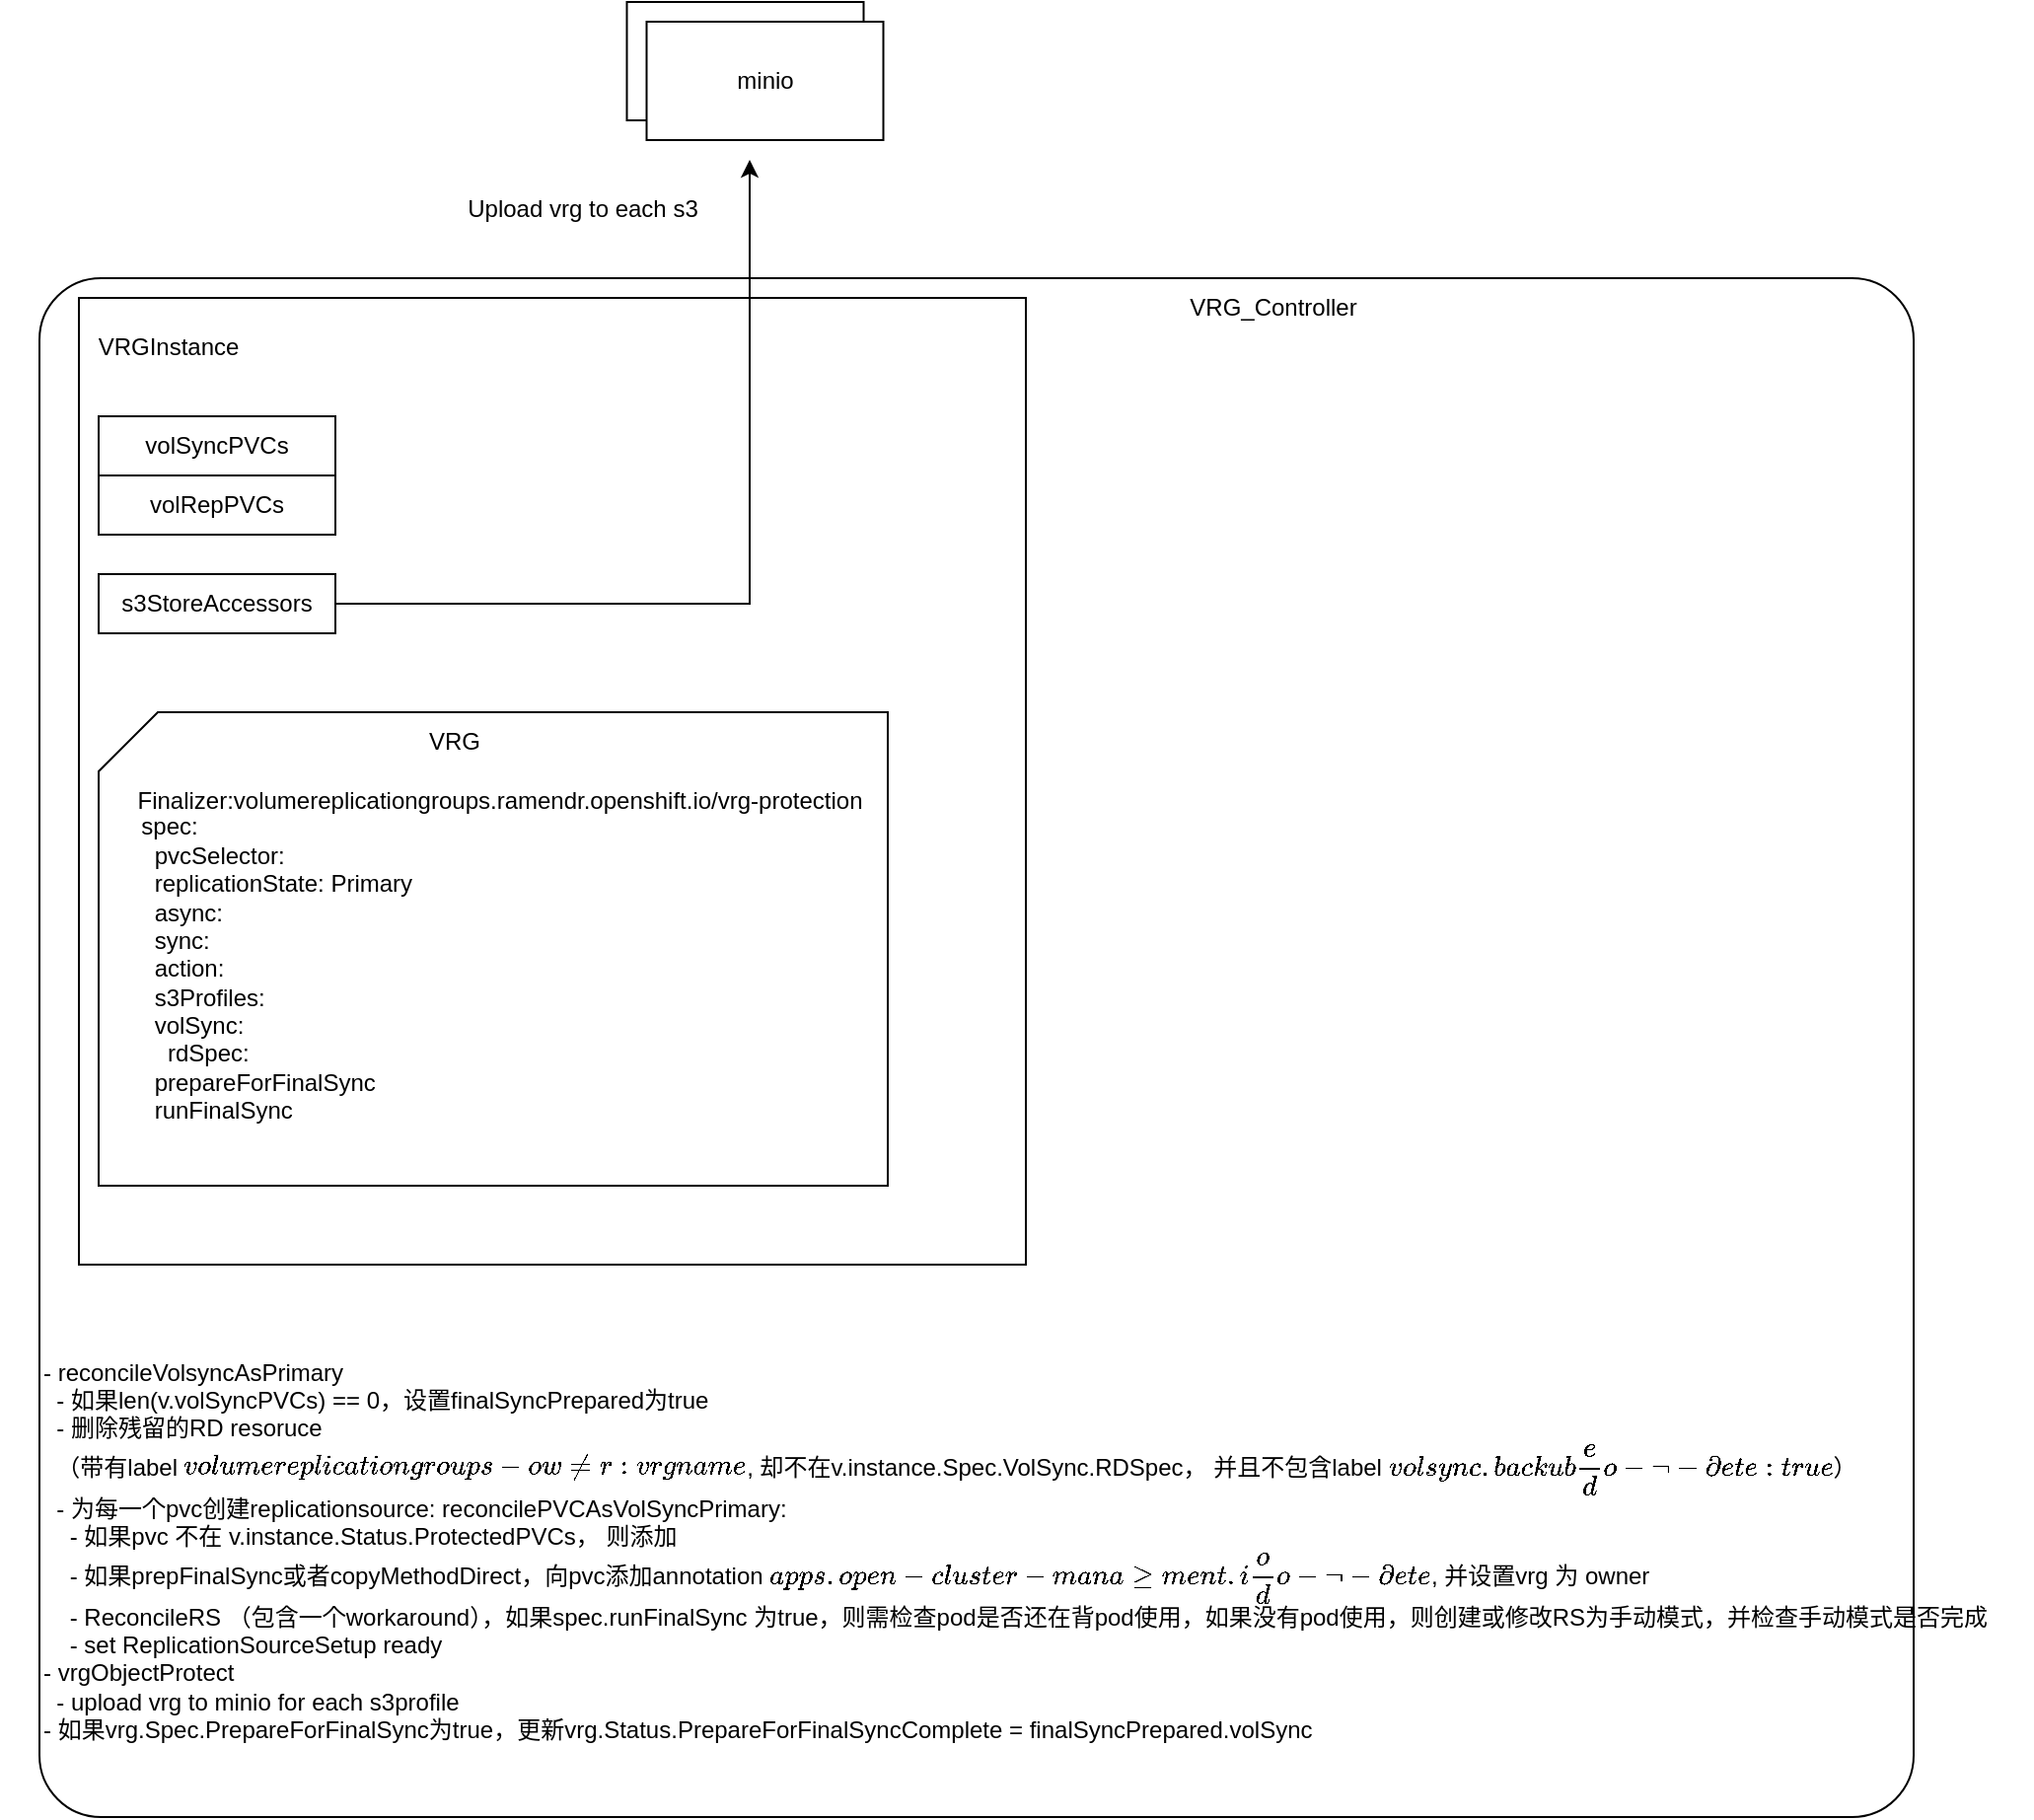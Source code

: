 <mxfile version="24.1.0" type="device">
  <diagram name="Page-1" id="Q4vXJlO9niQhnewD6HPh">
    <mxGraphModel dx="1183" dy="719" grid="1" gridSize="10" guides="1" tooltips="1" connect="1" arrows="1" fold="1" page="1" pageScale="1" pageWidth="850" pageHeight="1100" math="0" shadow="0">
      <root>
        <mxCell id="0" />
        <mxCell id="1" parent="0" />
        <mxCell id="tZp8eonRlOqNcPzEyTe8-4" value="" style="rounded=1;whiteSpace=wrap;html=1;arcSize=4;" vertex="1" parent="1">
          <mxGeometry x="320" y="500" width="950" height="780" as="geometry" />
        </mxCell>
        <mxCell id="tZp8eonRlOqNcPzEyTe8-5" value="VRG_Controller" style="text;html=1;align=center;verticalAlign=middle;resizable=0;points=[];autosize=1;strokeColor=none;fillColor=none;" vertex="1" parent="1">
          <mxGeometry x="890" y="500" width="110" height="30" as="geometry" />
        </mxCell>
        <mxCell id="tZp8eonRlOqNcPzEyTe8-39" value="" style="endArrow=classic;html=1;rounded=0;" edge="1" parent="1" source="tZp8eonRlOqNcPzEyTe8-20" target="tZp8eonRlOqNcPzEyTe8-2">
          <mxGeometry width="50" height="50" relative="1" as="geometry">
            <mxPoint x="360" y="450" as="sourcePoint" />
            <mxPoint x="410" y="400" as="targetPoint" />
          </mxGeometry>
        </mxCell>
        <mxCell id="tZp8eonRlOqNcPzEyTe8-20" value="" style="whiteSpace=wrap;html=1;container=0;" vertex="1" parent="1">
          <mxGeometry x="340" y="510" width="480" height="490" as="geometry" />
        </mxCell>
        <mxCell id="tZp8eonRlOqNcPzEyTe8-22" value="&lt;span style=&quot;text-wrap: wrap;&quot;&gt;VRGInstance&lt;/span&gt;" style="text;html=1;align=center;verticalAlign=middle;resizable=0;points=[];autosize=1;strokeColor=none;fillColor=none;container=0;" vertex="1" parent="1">
          <mxGeometry x="340" y="520" width="90" height="30" as="geometry" />
        </mxCell>
        <mxCell id="tZp8eonRlOqNcPzEyTe8-32" value="s3StoreAccessors" style="rounded=0;whiteSpace=wrap;html=1;container=0;" vertex="1" parent="1">
          <mxGeometry x="350" y="650" width="120" height="30" as="geometry" />
        </mxCell>
        <mxCell id="tZp8eonRlOqNcPzEyTe8-27" value="volSyncPVCs" style="whiteSpace=wrap;html=1;container=0;" vertex="1" parent="1">
          <mxGeometry x="350" y="570" width="120" height="30" as="geometry" />
        </mxCell>
        <mxCell id="tZp8eonRlOqNcPzEyTe8-28" value="volRepPVCs" style="whiteSpace=wrap;html=1;container=0;" vertex="1" parent="1">
          <mxGeometry x="350" y="600" width="120" height="30" as="geometry" />
        </mxCell>
        <mxCell id="tZp8eonRlOqNcPzEyTe8-2" value="" style="shape=card;whiteSpace=wrap;html=1;" vertex="1" parent="1">
          <mxGeometry x="350" y="720" width="400" height="240" as="geometry" />
        </mxCell>
        <mxCell id="tZp8eonRlOqNcPzEyTe8-3" value="VRG" style="text;html=1;align=center;verticalAlign=middle;resizable=0;points=[];autosize=1;strokeColor=none;fillColor=none;" vertex="1" parent="1">
          <mxGeometry x="504.5" y="720" width="50" height="30" as="geometry" />
        </mxCell>
        <mxCell id="tZp8eonRlOqNcPzEyTe8-14" value="&lt;div&gt;&amp;nbsp; spec:&lt;/div&gt;&lt;div&gt;&amp;nbsp; &amp;nbsp; pvcSelector:&lt;br&gt;&amp;nbsp; &amp;nbsp;&amp;nbsp;replicationState: Primary&lt;/div&gt;&lt;div&gt;&amp;nbsp; &amp;nbsp;&amp;nbsp;async:&lt;/div&gt;&lt;div&gt;&amp;nbsp; &amp;nbsp; sync:&lt;br&gt;&amp;nbsp; &amp;nbsp; action:&lt;br&gt;&amp;nbsp; &amp;nbsp; s3Profiles:&lt;br&gt;&amp;nbsp; &amp;nbsp; volSync:&lt;br&gt;&amp;nbsp; &amp;nbsp; &amp;nbsp; rdSpec:&lt;br&gt;&amp;nbsp; &amp;nbsp; prepareForFinalSync&lt;br&gt;&amp;nbsp; &amp;nbsp; runFinalSync&lt;br&gt;&lt;/div&gt;" style="text;html=1;align=left;verticalAlign=middle;resizable=0;points=[];autosize=1;strokeColor=none;fillColor=none;" vertex="1" parent="1">
          <mxGeometry x="363" y="765" width="170" height="170" as="geometry" />
        </mxCell>
        <mxCell id="tZp8eonRlOqNcPzEyTe8-38" value="Finalizer:volumereplicationgroups.ramendr.openshift.io/vrg-protection" style="text;html=1;align=center;verticalAlign=middle;resizable=0;points=[];autosize=1;strokeColor=none;fillColor=none;" vertex="1" parent="1">
          <mxGeometry x="357.75" y="750" width="390" height="30" as="geometry" />
        </mxCell>
        <mxCell id="tZp8eonRlOqNcPzEyTe8-59" value="" style="endArrow=classic;html=1;rounded=0;exitX=1;exitY=0.5;exitDx=0;exitDy=0;" edge="1" parent="1" source="tZp8eonRlOqNcPzEyTe8-32">
          <mxGeometry width="50" height="50" relative="1" as="geometry">
            <mxPoint x="700" y="800" as="sourcePoint" />
            <mxPoint x="680" y="440" as="targetPoint" />
            <Array as="points">
              <mxPoint x="680" y="665" />
            </Array>
          </mxGeometry>
        </mxCell>
        <mxCell id="tZp8eonRlOqNcPzEyTe8-60" value="minio" style="whiteSpace=wrap;html=1;" vertex="1" parent="1">
          <mxGeometry x="617.75" y="360" width="120" height="60" as="geometry" />
        </mxCell>
        <mxCell id="tZp8eonRlOqNcPzEyTe8-61" value="minio" style="whiteSpace=wrap;html=1;" vertex="1" parent="1">
          <mxGeometry x="627.75" y="370" width="120" height="60" as="geometry" />
        </mxCell>
        <mxCell id="tZp8eonRlOqNcPzEyTe8-62" value="Upload vrg to each s3" style="text;html=1;align=center;verticalAlign=middle;resizable=0;points=[];autosize=1;strokeColor=none;fillColor=none;" vertex="1" parent="1">
          <mxGeometry x="524.5" y="450" width="140" height="30" as="geometry" />
        </mxCell>
        <mxCell id="tZp8eonRlOqNcPzEyTe8-63" value="&lt;div&gt;&amp;nbsp; &amp;nbsp; &amp;nbsp; - reconcileVolsyncAsPrimary&lt;/div&gt;&lt;div&gt;&amp;nbsp; &amp;nbsp; &amp;nbsp; &amp;nbsp; - 如果len(v.volSyncPVCs) == 0，设置finalSyncPrepared为true&lt;/div&gt;&lt;div&gt;&amp;nbsp; &amp;nbsp; &amp;nbsp; &amp;nbsp; - 删除残留的RD resoruce&lt;/div&gt;&lt;div&gt;&amp;nbsp; &amp;nbsp; &amp;nbsp; &amp;nbsp; （带有label `volumereplicationgroups-owner: vrgname`, 却不在v.instance.Spec.VolSync.RDSpec， 并且不包含label `volsync.backube/do-not-delete: true`）&lt;/div&gt;&lt;div&gt;&amp;nbsp; &amp;nbsp; &amp;nbsp; &amp;nbsp; - 为每一个pvc创建replicationsource: reconcilePVCAsVolSyncPrimary:&lt;/div&gt;&lt;div&gt;&amp;nbsp; &amp;nbsp; &amp;nbsp; &amp;nbsp; &amp;nbsp; - 如果pvc 不在 v.instance.Status.ProtectedPVCs， 则添加&lt;/div&gt;&lt;div&gt;&amp;nbsp; &amp;nbsp; &amp;nbsp; &amp;nbsp; &amp;nbsp; - 如果prepFinalSync或者copyMethodDirect，向pvc添加annotation `apps.open-cluster-management.io/do-not-delete`, 并设置vrg 为 owner&lt;/div&gt;&lt;div&gt;&amp;nbsp; &amp;nbsp; &amp;nbsp; &amp;nbsp; &amp;nbsp; - ReconcileRS （包含一个workaround），如果spec.runFinalSync 为true，则需检查pod是否还在背pod使用，如果没有pod使用，则创建或修改RS为手动模式，并检查手动模式是否完成&lt;/div&gt;&lt;div&gt;&amp;nbsp; &amp;nbsp; &amp;nbsp; &amp;nbsp; &amp;nbsp; - set ReplicationSourceSetup ready&lt;/div&gt;&lt;div&gt;&amp;nbsp; &amp;nbsp; &amp;nbsp; - vrgObjectProtect&lt;/div&gt;&lt;div&gt;&amp;nbsp; &amp;nbsp; &amp;nbsp; &amp;nbsp; - upload vrg to minio for each s3profile&lt;/div&gt;&lt;div&gt;&amp;nbsp; &amp;nbsp; &amp;nbsp; - 如果vrg.Spec.PrepareForFinalSync为true，更新vrg.Status.PrepareForFinalSyncComplete = finalSyncPrepared.volSync&lt;/div&gt;" style="text;html=1;align=left;verticalAlign=middle;resizable=0;points=[];autosize=1;strokeColor=none;fillColor=none;" vertex="1" parent="1">
          <mxGeometry x="300" y="1050" width="1030" height="190" as="geometry" />
        </mxCell>
      </root>
    </mxGraphModel>
  </diagram>
</mxfile>
